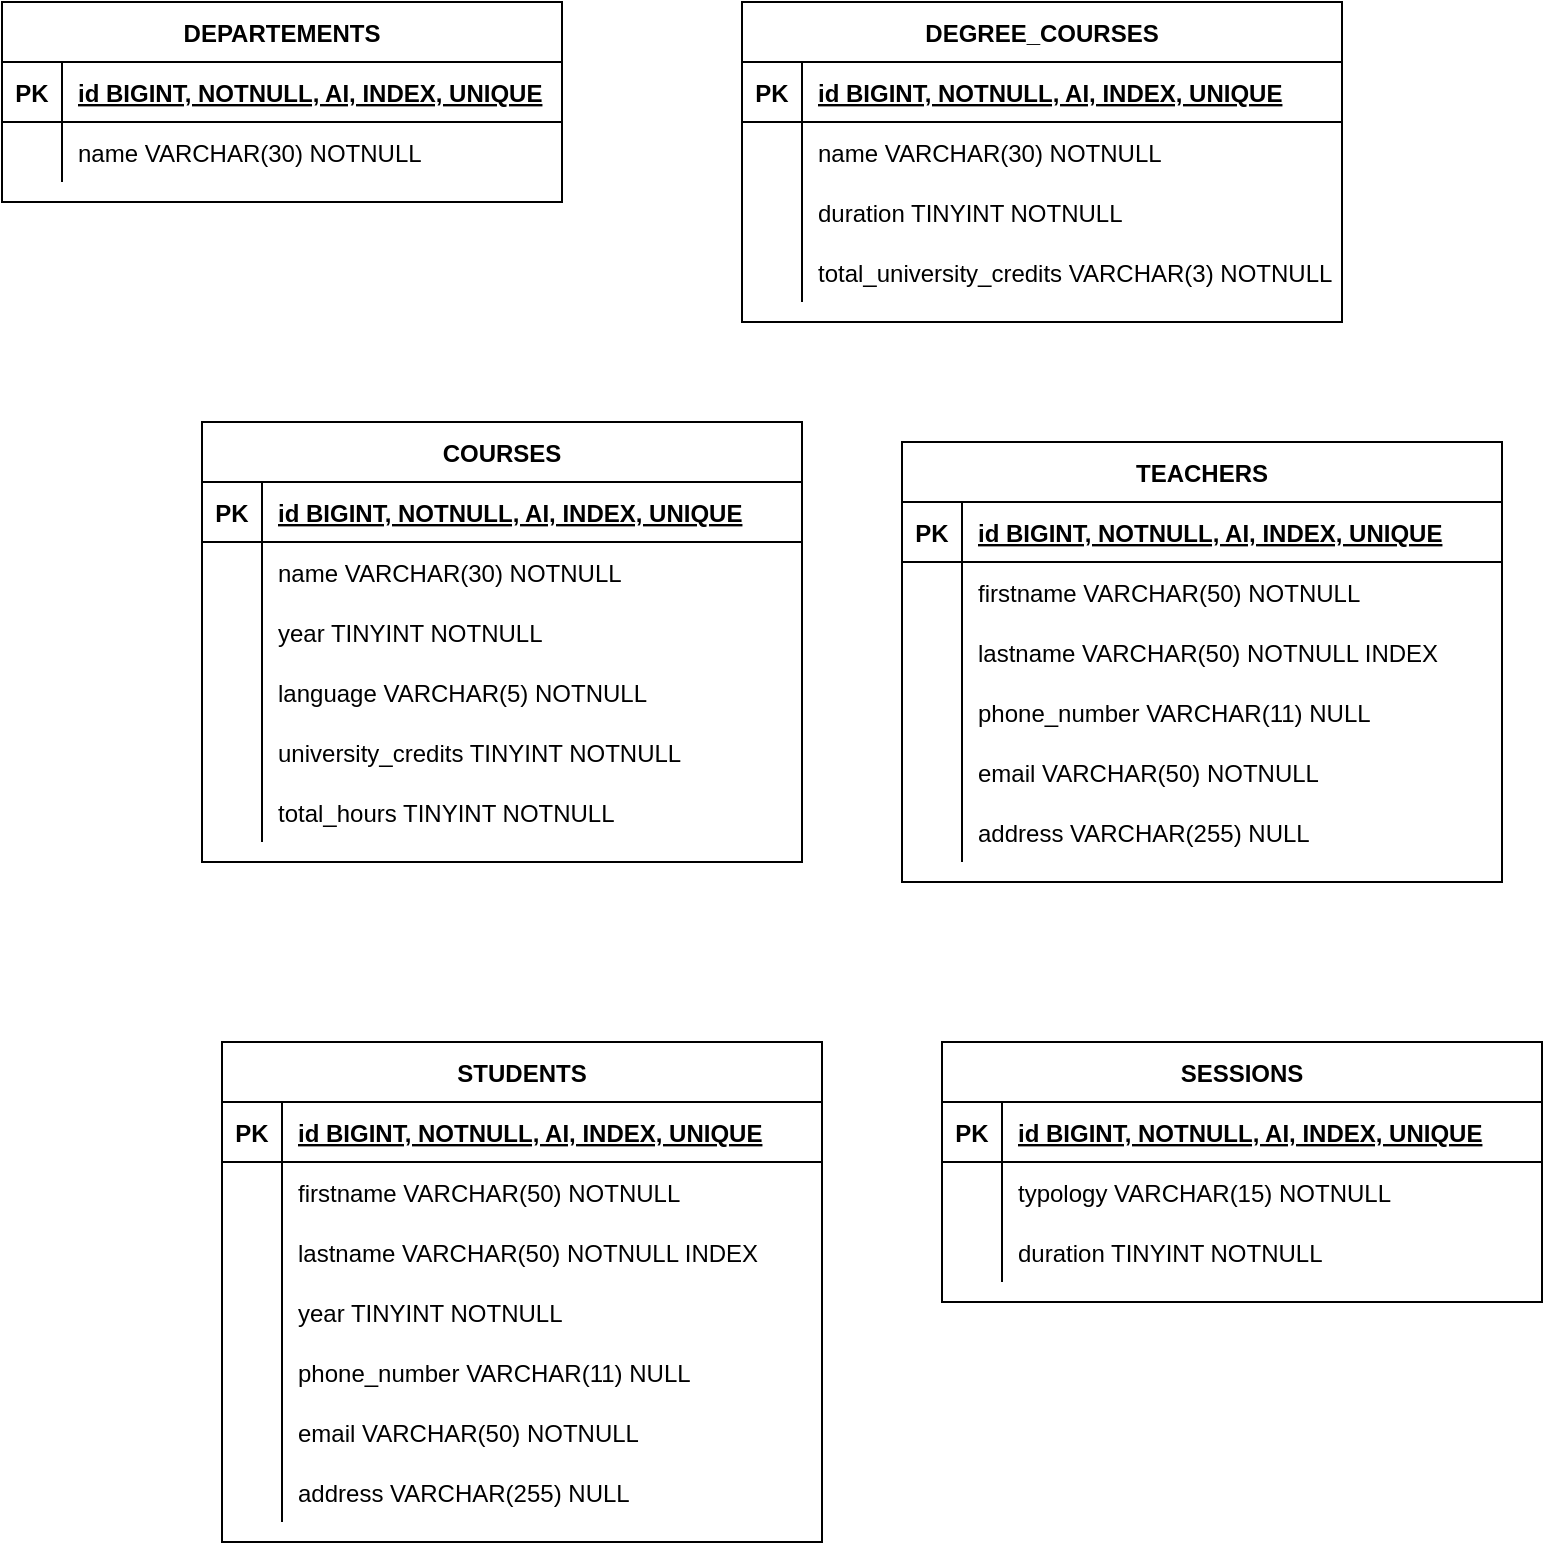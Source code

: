<mxfile version="18.1.3" type="device"><diagram id="R2lEEEUBdFMjLlhIrx00" name="Page-1"><mxGraphModel dx="862" dy="553" grid="1" gridSize="10" guides="1" tooltips="1" connect="1" arrows="1" fold="1" page="1" pageScale="1" pageWidth="850" pageHeight="1100" math="0" shadow="0" extFonts="Permanent Marker^https://fonts.googleapis.com/css?family=Permanent+Marker"><root><mxCell id="0"/><mxCell id="1" parent="0"/><mxCell id="C-vyLk0tnHw3VtMMgP7b-2" value="DEPARTEMENTS" style="shape=table;startSize=30;container=1;collapsible=1;childLayout=tableLayout;fixedRows=1;rowLines=0;fontStyle=1;align=center;resizeLast=1;" parent="1" vertex="1"><mxGeometry x="50" y="70" width="280" height="100" as="geometry"/></mxCell><mxCell id="C-vyLk0tnHw3VtMMgP7b-3" value="" style="shape=partialRectangle;collapsible=0;dropTarget=0;pointerEvents=0;fillColor=none;points=[[0,0.5],[1,0.5]];portConstraint=eastwest;top=0;left=0;right=0;bottom=1;" parent="C-vyLk0tnHw3VtMMgP7b-2" vertex="1"><mxGeometry y="30" width="280" height="30" as="geometry"/></mxCell><mxCell id="C-vyLk0tnHw3VtMMgP7b-4" value="PK" style="shape=partialRectangle;overflow=hidden;connectable=0;fillColor=none;top=0;left=0;bottom=0;right=0;fontStyle=1;" parent="C-vyLk0tnHw3VtMMgP7b-3" vertex="1"><mxGeometry width="30" height="30" as="geometry"><mxRectangle width="30" height="30" as="alternateBounds"/></mxGeometry></mxCell><mxCell id="C-vyLk0tnHw3VtMMgP7b-5" value="id BIGINT, NOTNULL, AI, INDEX, UNIQUE" style="shape=partialRectangle;overflow=hidden;connectable=0;fillColor=none;top=0;left=0;bottom=0;right=0;align=left;spacingLeft=6;fontStyle=5;" parent="C-vyLk0tnHw3VtMMgP7b-3" vertex="1"><mxGeometry x="30" width="250" height="30" as="geometry"><mxRectangle width="250" height="30" as="alternateBounds"/></mxGeometry></mxCell><mxCell id="C-vyLk0tnHw3VtMMgP7b-6" value="" style="shape=partialRectangle;collapsible=0;dropTarget=0;pointerEvents=0;fillColor=none;points=[[0,0.5],[1,0.5]];portConstraint=eastwest;top=0;left=0;right=0;bottom=0;" parent="C-vyLk0tnHw3VtMMgP7b-2" vertex="1"><mxGeometry y="60" width="280" height="30" as="geometry"/></mxCell><mxCell id="C-vyLk0tnHw3VtMMgP7b-7" value="" style="shape=partialRectangle;overflow=hidden;connectable=0;fillColor=none;top=0;left=0;bottom=0;right=0;" parent="C-vyLk0tnHw3VtMMgP7b-6" vertex="1"><mxGeometry width="30" height="30" as="geometry"><mxRectangle width="30" height="30" as="alternateBounds"/></mxGeometry></mxCell><mxCell id="C-vyLk0tnHw3VtMMgP7b-8" value="name VARCHAR(30) NOTNULL" style="shape=partialRectangle;overflow=hidden;connectable=0;fillColor=none;top=0;left=0;bottom=0;right=0;align=left;spacingLeft=6;" parent="C-vyLk0tnHw3VtMMgP7b-6" vertex="1"><mxGeometry x="30" width="250" height="30" as="geometry"><mxRectangle width="250" height="30" as="alternateBounds"/></mxGeometry></mxCell><mxCell id="Ft1WFnxyvvb9Kvrl6ZHT-8" value="DEGREE_COURSES" style="shape=table;startSize=30;container=1;collapsible=1;childLayout=tableLayout;fixedRows=1;rowLines=0;fontStyle=1;align=center;resizeLast=1;" vertex="1" parent="1"><mxGeometry x="420" y="70" width="300" height="160" as="geometry"/></mxCell><mxCell id="Ft1WFnxyvvb9Kvrl6ZHT-9" value="" style="shape=partialRectangle;collapsible=0;dropTarget=0;pointerEvents=0;fillColor=none;points=[[0,0.5],[1,0.5]];portConstraint=eastwest;top=0;left=0;right=0;bottom=1;" vertex="1" parent="Ft1WFnxyvvb9Kvrl6ZHT-8"><mxGeometry y="30" width="300" height="30" as="geometry"/></mxCell><mxCell id="Ft1WFnxyvvb9Kvrl6ZHT-10" value="PK" style="shape=partialRectangle;overflow=hidden;connectable=0;fillColor=none;top=0;left=0;bottom=0;right=0;fontStyle=1;" vertex="1" parent="Ft1WFnxyvvb9Kvrl6ZHT-9"><mxGeometry width="30" height="30" as="geometry"><mxRectangle width="30" height="30" as="alternateBounds"/></mxGeometry></mxCell><mxCell id="Ft1WFnxyvvb9Kvrl6ZHT-11" value="id BIGINT, NOTNULL, AI, INDEX, UNIQUE" style="shape=partialRectangle;overflow=hidden;connectable=0;fillColor=none;top=0;left=0;bottom=0;right=0;align=left;spacingLeft=6;fontStyle=5;" vertex="1" parent="Ft1WFnxyvvb9Kvrl6ZHT-9"><mxGeometry x="30" width="270" height="30" as="geometry"><mxRectangle width="270" height="30" as="alternateBounds"/></mxGeometry></mxCell><mxCell id="Ft1WFnxyvvb9Kvrl6ZHT-12" value="" style="shape=partialRectangle;collapsible=0;dropTarget=0;pointerEvents=0;fillColor=none;points=[[0,0.5],[1,0.5]];portConstraint=eastwest;top=0;left=0;right=0;bottom=0;" vertex="1" parent="Ft1WFnxyvvb9Kvrl6ZHT-8"><mxGeometry y="60" width="300" height="30" as="geometry"/></mxCell><mxCell id="Ft1WFnxyvvb9Kvrl6ZHT-13" value="" style="shape=partialRectangle;overflow=hidden;connectable=0;fillColor=none;top=0;left=0;bottom=0;right=0;" vertex="1" parent="Ft1WFnxyvvb9Kvrl6ZHT-12"><mxGeometry width="30" height="30" as="geometry"><mxRectangle width="30" height="30" as="alternateBounds"/></mxGeometry></mxCell><mxCell id="Ft1WFnxyvvb9Kvrl6ZHT-14" value="name VARCHAR(30) NOTNULL" style="shape=partialRectangle;overflow=hidden;connectable=0;fillColor=none;top=0;left=0;bottom=0;right=0;align=left;spacingLeft=6;" vertex="1" parent="Ft1WFnxyvvb9Kvrl6ZHT-12"><mxGeometry x="30" width="270" height="30" as="geometry"><mxRectangle width="270" height="30" as="alternateBounds"/></mxGeometry></mxCell><mxCell id="Ft1WFnxyvvb9Kvrl6ZHT-15" value="" style="shape=partialRectangle;collapsible=0;dropTarget=0;pointerEvents=0;fillColor=none;points=[[0,0.5],[1,0.5]];portConstraint=eastwest;top=0;left=0;right=0;bottom=0;" vertex="1" parent="Ft1WFnxyvvb9Kvrl6ZHT-8"><mxGeometry y="90" width="300" height="30" as="geometry"/></mxCell><mxCell id="Ft1WFnxyvvb9Kvrl6ZHT-16" value="" style="shape=partialRectangle;overflow=hidden;connectable=0;fillColor=none;top=0;left=0;bottom=0;right=0;" vertex="1" parent="Ft1WFnxyvvb9Kvrl6ZHT-15"><mxGeometry width="30" height="30" as="geometry"><mxRectangle width="30" height="30" as="alternateBounds"/></mxGeometry></mxCell><mxCell id="Ft1WFnxyvvb9Kvrl6ZHT-17" value="duration TINYINT NOTNULL" style="shape=partialRectangle;overflow=hidden;connectable=0;fillColor=none;top=0;left=0;bottom=0;right=0;align=left;spacingLeft=6;" vertex="1" parent="Ft1WFnxyvvb9Kvrl6ZHT-15"><mxGeometry x="30" width="270" height="30" as="geometry"><mxRectangle width="270" height="30" as="alternateBounds"/></mxGeometry></mxCell><mxCell id="Ft1WFnxyvvb9Kvrl6ZHT-18" value="" style="shape=partialRectangle;collapsible=0;dropTarget=0;pointerEvents=0;fillColor=none;points=[[0,0.5],[1,0.5]];portConstraint=eastwest;top=0;left=0;right=0;bottom=0;" vertex="1" parent="Ft1WFnxyvvb9Kvrl6ZHT-8"><mxGeometry y="120" width="300" height="30" as="geometry"/></mxCell><mxCell id="Ft1WFnxyvvb9Kvrl6ZHT-19" value="" style="shape=partialRectangle;overflow=hidden;connectable=0;fillColor=none;top=0;left=0;bottom=0;right=0;" vertex="1" parent="Ft1WFnxyvvb9Kvrl6ZHT-18"><mxGeometry width="30" height="30" as="geometry"><mxRectangle width="30" height="30" as="alternateBounds"/></mxGeometry></mxCell><mxCell id="Ft1WFnxyvvb9Kvrl6ZHT-20" value="total_university_credits VARCHAR(3) NOTNULL" style="shape=partialRectangle;overflow=hidden;connectable=0;fillColor=none;top=0;left=0;bottom=0;right=0;align=left;spacingLeft=6;" vertex="1" parent="Ft1WFnxyvvb9Kvrl6ZHT-18"><mxGeometry x="30" width="270" height="30" as="geometry"><mxRectangle width="270" height="30" as="alternateBounds"/></mxGeometry></mxCell><mxCell id="Ft1WFnxyvvb9Kvrl6ZHT-21" value="COURSES" style="shape=table;startSize=30;container=1;collapsible=1;childLayout=tableLayout;fixedRows=1;rowLines=0;fontStyle=1;align=center;resizeLast=1;" vertex="1" parent="1"><mxGeometry x="150" y="280" width="300" height="220" as="geometry"/></mxCell><mxCell id="Ft1WFnxyvvb9Kvrl6ZHT-22" value="" style="shape=partialRectangle;collapsible=0;dropTarget=0;pointerEvents=0;fillColor=none;points=[[0,0.5],[1,0.5]];portConstraint=eastwest;top=0;left=0;right=0;bottom=1;" vertex="1" parent="Ft1WFnxyvvb9Kvrl6ZHT-21"><mxGeometry y="30" width="300" height="30" as="geometry"/></mxCell><mxCell id="Ft1WFnxyvvb9Kvrl6ZHT-23" value="PK" style="shape=partialRectangle;overflow=hidden;connectable=0;fillColor=none;top=0;left=0;bottom=0;right=0;fontStyle=1;" vertex="1" parent="Ft1WFnxyvvb9Kvrl6ZHT-22"><mxGeometry width="30" height="30" as="geometry"><mxRectangle width="30" height="30" as="alternateBounds"/></mxGeometry></mxCell><mxCell id="Ft1WFnxyvvb9Kvrl6ZHT-24" value="id BIGINT, NOTNULL, AI, INDEX, UNIQUE" style="shape=partialRectangle;overflow=hidden;connectable=0;fillColor=none;top=0;left=0;bottom=0;right=0;align=left;spacingLeft=6;fontStyle=5;" vertex="1" parent="Ft1WFnxyvvb9Kvrl6ZHT-22"><mxGeometry x="30" width="270" height="30" as="geometry"><mxRectangle width="270" height="30" as="alternateBounds"/></mxGeometry></mxCell><mxCell id="Ft1WFnxyvvb9Kvrl6ZHT-25" value="" style="shape=partialRectangle;collapsible=0;dropTarget=0;pointerEvents=0;fillColor=none;points=[[0,0.5],[1,0.5]];portConstraint=eastwest;top=0;left=0;right=0;bottom=0;" vertex="1" parent="Ft1WFnxyvvb9Kvrl6ZHT-21"><mxGeometry y="60" width="300" height="30" as="geometry"/></mxCell><mxCell id="Ft1WFnxyvvb9Kvrl6ZHT-26" value="" style="shape=partialRectangle;overflow=hidden;connectable=0;fillColor=none;top=0;left=0;bottom=0;right=0;" vertex="1" parent="Ft1WFnxyvvb9Kvrl6ZHT-25"><mxGeometry width="30" height="30" as="geometry"><mxRectangle width="30" height="30" as="alternateBounds"/></mxGeometry></mxCell><mxCell id="Ft1WFnxyvvb9Kvrl6ZHT-27" value="name VARCHAR(30) NOTNULL" style="shape=partialRectangle;overflow=hidden;connectable=0;fillColor=none;top=0;left=0;bottom=0;right=0;align=left;spacingLeft=6;" vertex="1" parent="Ft1WFnxyvvb9Kvrl6ZHT-25"><mxGeometry x="30" width="270" height="30" as="geometry"><mxRectangle width="270" height="30" as="alternateBounds"/></mxGeometry></mxCell><mxCell id="Ft1WFnxyvvb9Kvrl6ZHT-28" value="" style="shape=partialRectangle;collapsible=0;dropTarget=0;pointerEvents=0;fillColor=none;points=[[0,0.5],[1,0.5]];portConstraint=eastwest;top=0;left=0;right=0;bottom=0;" vertex="1" parent="Ft1WFnxyvvb9Kvrl6ZHT-21"><mxGeometry y="90" width="300" height="30" as="geometry"/></mxCell><mxCell id="Ft1WFnxyvvb9Kvrl6ZHT-29" value="" style="shape=partialRectangle;overflow=hidden;connectable=0;fillColor=none;top=0;left=0;bottom=0;right=0;" vertex="1" parent="Ft1WFnxyvvb9Kvrl6ZHT-28"><mxGeometry width="30" height="30" as="geometry"><mxRectangle width="30" height="30" as="alternateBounds"/></mxGeometry></mxCell><mxCell id="Ft1WFnxyvvb9Kvrl6ZHT-30" value="year TINYINT NOTNULL" style="shape=partialRectangle;overflow=hidden;connectable=0;fillColor=none;top=0;left=0;bottom=0;right=0;align=left;spacingLeft=6;" vertex="1" parent="Ft1WFnxyvvb9Kvrl6ZHT-28"><mxGeometry x="30" width="270" height="30" as="geometry"><mxRectangle width="270" height="30" as="alternateBounds"/></mxGeometry></mxCell><mxCell id="Ft1WFnxyvvb9Kvrl6ZHT-31" value="" style="shape=partialRectangle;collapsible=0;dropTarget=0;pointerEvents=0;fillColor=none;points=[[0,0.5],[1,0.5]];portConstraint=eastwest;top=0;left=0;right=0;bottom=0;" vertex="1" parent="Ft1WFnxyvvb9Kvrl6ZHT-21"><mxGeometry y="120" width="300" height="30" as="geometry"/></mxCell><mxCell id="Ft1WFnxyvvb9Kvrl6ZHT-32" value="" style="shape=partialRectangle;overflow=hidden;connectable=0;fillColor=none;top=0;left=0;bottom=0;right=0;" vertex="1" parent="Ft1WFnxyvvb9Kvrl6ZHT-31"><mxGeometry width="30" height="30" as="geometry"><mxRectangle width="30" height="30" as="alternateBounds"/></mxGeometry></mxCell><mxCell id="Ft1WFnxyvvb9Kvrl6ZHT-33" value="language VARCHAR(5) NOTNULL" style="shape=partialRectangle;overflow=hidden;connectable=0;fillColor=none;top=0;left=0;bottom=0;right=0;align=left;spacingLeft=6;" vertex="1" parent="Ft1WFnxyvvb9Kvrl6ZHT-31"><mxGeometry x="30" width="270" height="30" as="geometry"><mxRectangle width="270" height="30" as="alternateBounds"/></mxGeometry></mxCell><mxCell id="Ft1WFnxyvvb9Kvrl6ZHT-34" value="" style="shape=partialRectangle;collapsible=0;dropTarget=0;pointerEvents=0;fillColor=none;points=[[0,0.5],[1,0.5]];portConstraint=eastwest;top=0;left=0;right=0;bottom=0;" vertex="1" parent="Ft1WFnxyvvb9Kvrl6ZHT-21"><mxGeometry y="150" width="300" height="30" as="geometry"/></mxCell><mxCell id="Ft1WFnxyvvb9Kvrl6ZHT-35" value="" style="shape=partialRectangle;overflow=hidden;connectable=0;fillColor=none;top=0;left=0;bottom=0;right=0;" vertex="1" parent="Ft1WFnxyvvb9Kvrl6ZHT-34"><mxGeometry width="30" height="30" as="geometry"><mxRectangle width="30" height="30" as="alternateBounds"/></mxGeometry></mxCell><mxCell id="Ft1WFnxyvvb9Kvrl6ZHT-36" value="university_credits TINYINT NOTNULL" style="shape=partialRectangle;overflow=hidden;connectable=0;fillColor=none;top=0;left=0;bottom=0;right=0;align=left;spacingLeft=6;" vertex="1" parent="Ft1WFnxyvvb9Kvrl6ZHT-34"><mxGeometry x="30" width="270" height="30" as="geometry"><mxRectangle width="270" height="30" as="alternateBounds"/></mxGeometry></mxCell><mxCell id="Ft1WFnxyvvb9Kvrl6ZHT-37" value="" style="shape=partialRectangle;collapsible=0;dropTarget=0;pointerEvents=0;fillColor=none;points=[[0,0.5],[1,0.5]];portConstraint=eastwest;top=0;left=0;right=0;bottom=0;" vertex="1" parent="Ft1WFnxyvvb9Kvrl6ZHT-21"><mxGeometry y="180" width="300" height="30" as="geometry"/></mxCell><mxCell id="Ft1WFnxyvvb9Kvrl6ZHT-38" value="" style="shape=partialRectangle;overflow=hidden;connectable=0;fillColor=none;top=0;left=0;bottom=0;right=0;" vertex="1" parent="Ft1WFnxyvvb9Kvrl6ZHT-37"><mxGeometry width="30" height="30" as="geometry"><mxRectangle width="30" height="30" as="alternateBounds"/></mxGeometry></mxCell><mxCell id="Ft1WFnxyvvb9Kvrl6ZHT-39" value="total_hours TINYINT NOTNULL" style="shape=partialRectangle;overflow=hidden;connectable=0;fillColor=none;top=0;left=0;bottom=0;right=0;align=left;spacingLeft=6;" vertex="1" parent="Ft1WFnxyvvb9Kvrl6ZHT-37"><mxGeometry x="30" width="270" height="30" as="geometry"><mxRectangle width="270" height="30" as="alternateBounds"/></mxGeometry></mxCell><mxCell id="Ft1WFnxyvvb9Kvrl6ZHT-40" value="TEACHERS" style="shape=table;startSize=30;container=1;collapsible=1;childLayout=tableLayout;fixedRows=1;rowLines=0;fontStyle=1;align=center;resizeLast=1;" vertex="1" parent="1"><mxGeometry x="500" y="290" width="300" height="220" as="geometry"/></mxCell><mxCell id="Ft1WFnxyvvb9Kvrl6ZHT-41" value="" style="shape=partialRectangle;collapsible=0;dropTarget=0;pointerEvents=0;fillColor=none;points=[[0,0.5],[1,0.5]];portConstraint=eastwest;top=0;left=0;right=0;bottom=1;" vertex="1" parent="Ft1WFnxyvvb9Kvrl6ZHT-40"><mxGeometry y="30" width="300" height="30" as="geometry"/></mxCell><mxCell id="Ft1WFnxyvvb9Kvrl6ZHT-42" value="PK" style="shape=partialRectangle;overflow=hidden;connectable=0;fillColor=none;top=0;left=0;bottom=0;right=0;fontStyle=1;" vertex="1" parent="Ft1WFnxyvvb9Kvrl6ZHT-41"><mxGeometry width="30" height="30" as="geometry"><mxRectangle width="30" height="30" as="alternateBounds"/></mxGeometry></mxCell><mxCell id="Ft1WFnxyvvb9Kvrl6ZHT-43" value="id BIGINT, NOTNULL, AI, INDEX, UNIQUE" style="shape=partialRectangle;overflow=hidden;connectable=0;fillColor=none;top=0;left=0;bottom=0;right=0;align=left;spacingLeft=6;fontStyle=5;" vertex="1" parent="Ft1WFnxyvvb9Kvrl6ZHT-41"><mxGeometry x="30" width="270" height="30" as="geometry"><mxRectangle width="270" height="30" as="alternateBounds"/></mxGeometry></mxCell><mxCell id="Ft1WFnxyvvb9Kvrl6ZHT-44" value="" style="shape=partialRectangle;collapsible=0;dropTarget=0;pointerEvents=0;fillColor=none;points=[[0,0.5],[1,0.5]];portConstraint=eastwest;top=0;left=0;right=0;bottom=0;" vertex="1" parent="Ft1WFnxyvvb9Kvrl6ZHT-40"><mxGeometry y="60" width="300" height="30" as="geometry"/></mxCell><mxCell id="Ft1WFnxyvvb9Kvrl6ZHT-45" value="" style="shape=partialRectangle;overflow=hidden;connectable=0;fillColor=none;top=0;left=0;bottom=0;right=0;" vertex="1" parent="Ft1WFnxyvvb9Kvrl6ZHT-44"><mxGeometry width="30" height="30" as="geometry"><mxRectangle width="30" height="30" as="alternateBounds"/></mxGeometry></mxCell><mxCell id="Ft1WFnxyvvb9Kvrl6ZHT-46" value="firstname VARCHAR(50) NOTNULL" style="shape=partialRectangle;overflow=hidden;connectable=0;fillColor=none;top=0;left=0;bottom=0;right=0;align=left;spacingLeft=6;" vertex="1" parent="Ft1WFnxyvvb9Kvrl6ZHT-44"><mxGeometry x="30" width="270" height="30" as="geometry"><mxRectangle width="270" height="30" as="alternateBounds"/></mxGeometry></mxCell><mxCell id="Ft1WFnxyvvb9Kvrl6ZHT-59" value="" style="shape=partialRectangle;collapsible=0;dropTarget=0;pointerEvents=0;fillColor=none;points=[[0,0.5],[1,0.5]];portConstraint=eastwest;top=0;left=0;right=0;bottom=0;" vertex="1" parent="Ft1WFnxyvvb9Kvrl6ZHT-40"><mxGeometry y="90" width="300" height="30" as="geometry"/></mxCell><mxCell id="Ft1WFnxyvvb9Kvrl6ZHT-60" value="" style="shape=partialRectangle;overflow=hidden;connectable=0;fillColor=none;top=0;left=0;bottom=0;right=0;" vertex="1" parent="Ft1WFnxyvvb9Kvrl6ZHT-59"><mxGeometry width="30" height="30" as="geometry"><mxRectangle width="30" height="30" as="alternateBounds"/></mxGeometry></mxCell><mxCell id="Ft1WFnxyvvb9Kvrl6ZHT-61" value="lastname VARCHAR(50) NOTNULL INDEX" style="shape=partialRectangle;overflow=hidden;connectable=0;fillColor=none;top=0;left=0;bottom=0;right=0;align=left;spacingLeft=6;" vertex="1" parent="Ft1WFnxyvvb9Kvrl6ZHT-59"><mxGeometry x="30" width="270" height="30" as="geometry"><mxRectangle width="270" height="30" as="alternateBounds"/></mxGeometry></mxCell><mxCell id="Ft1WFnxyvvb9Kvrl6ZHT-47" value="" style="shape=partialRectangle;collapsible=0;dropTarget=0;pointerEvents=0;fillColor=none;points=[[0,0.5],[1,0.5]];portConstraint=eastwest;top=0;left=0;right=0;bottom=0;" vertex="1" parent="Ft1WFnxyvvb9Kvrl6ZHT-40"><mxGeometry y="120" width="300" height="30" as="geometry"/></mxCell><mxCell id="Ft1WFnxyvvb9Kvrl6ZHT-48" value="" style="shape=partialRectangle;overflow=hidden;connectable=0;fillColor=none;top=0;left=0;bottom=0;right=0;" vertex="1" parent="Ft1WFnxyvvb9Kvrl6ZHT-47"><mxGeometry width="30" height="30" as="geometry"><mxRectangle width="30" height="30" as="alternateBounds"/></mxGeometry></mxCell><mxCell id="Ft1WFnxyvvb9Kvrl6ZHT-49" value="phone_number VARCHAR(11) NULL" style="shape=partialRectangle;overflow=hidden;connectable=0;fillColor=none;top=0;left=0;bottom=0;right=0;align=left;spacingLeft=6;" vertex="1" parent="Ft1WFnxyvvb9Kvrl6ZHT-47"><mxGeometry x="30" width="270" height="30" as="geometry"><mxRectangle width="270" height="30" as="alternateBounds"/></mxGeometry></mxCell><mxCell id="Ft1WFnxyvvb9Kvrl6ZHT-50" value="" style="shape=partialRectangle;collapsible=0;dropTarget=0;pointerEvents=0;fillColor=none;points=[[0,0.5],[1,0.5]];portConstraint=eastwest;top=0;left=0;right=0;bottom=0;" vertex="1" parent="Ft1WFnxyvvb9Kvrl6ZHT-40"><mxGeometry y="150" width="300" height="30" as="geometry"/></mxCell><mxCell id="Ft1WFnxyvvb9Kvrl6ZHT-51" value="" style="shape=partialRectangle;overflow=hidden;connectable=0;fillColor=none;top=0;left=0;bottom=0;right=0;" vertex="1" parent="Ft1WFnxyvvb9Kvrl6ZHT-50"><mxGeometry width="30" height="30" as="geometry"><mxRectangle width="30" height="30" as="alternateBounds"/></mxGeometry></mxCell><mxCell id="Ft1WFnxyvvb9Kvrl6ZHT-52" value="email VARCHAR(50) NOTNULL" style="shape=partialRectangle;overflow=hidden;connectable=0;fillColor=none;top=0;left=0;bottom=0;right=0;align=left;spacingLeft=6;" vertex="1" parent="Ft1WFnxyvvb9Kvrl6ZHT-50"><mxGeometry x="30" width="270" height="30" as="geometry"><mxRectangle width="270" height="30" as="alternateBounds"/></mxGeometry></mxCell><mxCell id="Ft1WFnxyvvb9Kvrl6ZHT-53" value="" style="shape=partialRectangle;collapsible=0;dropTarget=0;pointerEvents=0;fillColor=none;points=[[0,0.5],[1,0.5]];portConstraint=eastwest;top=0;left=0;right=0;bottom=0;" vertex="1" parent="Ft1WFnxyvvb9Kvrl6ZHT-40"><mxGeometry y="180" width="300" height="30" as="geometry"/></mxCell><mxCell id="Ft1WFnxyvvb9Kvrl6ZHT-54" value="" style="shape=partialRectangle;overflow=hidden;connectable=0;fillColor=none;top=0;left=0;bottom=0;right=0;" vertex="1" parent="Ft1WFnxyvvb9Kvrl6ZHT-53"><mxGeometry width="30" height="30" as="geometry"><mxRectangle width="30" height="30" as="alternateBounds"/></mxGeometry></mxCell><mxCell id="Ft1WFnxyvvb9Kvrl6ZHT-55" value="address VARCHAR(255) NULL" style="shape=partialRectangle;overflow=hidden;connectable=0;fillColor=none;top=0;left=0;bottom=0;right=0;align=left;spacingLeft=6;" vertex="1" parent="Ft1WFnxyvvb9Kvrl6ZHT-53"><mxGeometry x="30" width="270" height="30" as="geometry"><mxRectangle width="270" height="30" as="alternateBounds"/></mxGeometry></mxCell><mxCell id="Ft1WFnxyvvb9Kvrl6ZHT-62" value="STUDENTS" style="shape=table;startSize=30;container=1;collapsible=1;childLayout=tableLayout;fixedRows=1;rowLines=0;fontStyle=1;align=center;resizeLast=1;" vertex="1" parent="1"><mxGeometry x="160" y="590" width="300" height="250" as="geometry"/></mxCell><mxCell id="Ft1WFnxyvvb9Kvrl6ZHT-63" value="" style="shape=partialRectangle;collapsible=0;dropTarget=0;pointerEvents=0;fillColor=none;points=[[0,0.5],[1,0.5]];portConstraint=eastwest;top=0;left=0;right=0;bottom=1;" vertex="1" parent="Ft1WFnxyvvb9Kvrl6ZHT-62"><mxGeometry y="30" width="300" height="30" as="geometry"/></mxCell><mxCell id="Ft1WFnxyvvb9Kvrl6ZHT-64" value="PK" style="shape=partialRectangle;overflow=hidden;connectable=0;fillColor=none;top=0;left=0;bottom=0;right=0;fontStyle=1;" vertex="1" parent="Ft1WFnxyvvb9Kvrl6ZHT-63"><mxGeometry width="30" height="30" as="geometry"><mxRectangle width="30" height="30" as="alternateBounds"/></mxGeometry></mxCell><mxCell id="Ft1WFnxyvvb9Kvrl6ZHT-65" value="id BIGINT, NOTNULL, AI, INDEX, UNIQUE" style="shape=partialRectangle;overflow=hidden;connectable=0;fillColor=none;top=0;left=0;bottom=0;right=0;align=left;spacingLeft=6;fontStyle=5;" vertex="1" parent="Ft1WFnxyvvb9Kvrl6ZHT-63"><mxGeometry x="30" width="270" height="30" as="geometry"><mxRectangle width="270" height="30" as="alternateBounds"/></mxGeometry></mxCell><mxCell id="Ft1WFnxyvvb9Kvrl6ZHT-66" value="" style="shape=partialRectangle;collapsible=0;dropTarget=0;pointerEvents=0;fillColor=none;points=[[0,0.5],[1,0.5]];portConstraint=eastwest;top=0;left=0;right=0;bottom=0;" vertex="1" parent="Ft1WFnxyvvb9Kvrl6ZHT-62"><mxGeometry y="60" width="300" height="30" as="geometry"/></mxCell><mxCell id="Ft1WFnxyvvb9Kvrl6ZHT-67" value="" style="shape=partialRectangle;overflow=hidden;connectable=0;fillColor=none;top=0;left=0;bottom=0;right=0;" vertex="1" parent="Ft1WFnxyvvb9Kvrl6ZHT-66"><mxGeometry width="30" height="30" as="geometry"><mxRectangle width="30" height="30" as="alternateBounds"/></mxGeometry></mxCell><mxCell id="Ft1WFnxyvvb9Kvrl6ZHT-68" value="firstname VARCHAR(50) NOTNULL" style="shape=partialRectangle;overflow=hidden;connectable=0;fillColor=none;top=0;left=0;bottom=0;right=0;align=left;spacingLeft=6;" vertex="1" parent="Ft1WFnxyvvb9Kvrl6ZHT-66"><mxGeometry x="30" width="270" height="30" as="geometry"><mxRectangle width="270" height="30" as="alternateBounds"/></mxGeometry></mxCell><mxCell id="Ft1WFnxyvvb9Kvrl6ZHT-69" value="" style="shape=partialRectangle;collapsible=0;dropTarget=0;pointerEvents=0;fillColor=none;points=[[0,0.5],[1,0.5]];portConstraint=eastwest;top=0;left=0;right=0;bottom=0;" vertex="1" parent="Ft1WFnxyvvb9Kvrl6ZHT-62"><mxGeometry y="90" width="300" height="30" as="geometry"/></mxCell><mxCell id="Ft1WFnxyvvb9Kvrl6ZHT-70" value="" style="shape=partialRectangle;overflow=hidden;connectable=0;fillColor=none;top=0;left=0;bottom=0;right=0;" vertex="1" parent="Ft1WFnxyvvb9Kvrl6ZHT-69"><mxGeometry width="30" height="30" as="geometry"><mxRectangle width="30" height="30" as="alternateBounds"/></mxGeometry></mxCell><mxCell id="Ft1WFnxyvvb9Kvrl6ZHT-71" value="lastname VARCHAR(50) NOTNULL INDEX" style="shape=partialRectangle;overflow=hidden;connectable=0;fillColor=none;top=0;left=0;bottom=0;right=0;align=left;spacingLeft=6;" vertex="1" parent="Ft1WFnxyvvb9Kvrl6ZHT-69"><mxGeometry x="30" width="270" height="30" as="geometry"><mxRectangle width="270" height="30" as="alternateBounds"/></mxGeometry></mxCell><mxCell id="Ft1WFnxyvvb9Kvrl6ZHT-81" value="" style="shape=partialRectangle;collapsible=0;dropTarget=0;pointerEvents=0;fillColor=none;points=[[0,0.5],[1,0.5]];portConstraint=eastwest;top=0;left=0;right=0;bottom=0;" vertex="1" parent="Ft1WFnxyvvb9Kvrl6ZHT-62"><mxGeometry y="120" width="300" height="30" as="geometry"/></mxCell><mxCell id="Ft1WFnxyvvb9Kvrl6ZHT-82" value="" style="shape=partialRectangle;overflow=hidden;connectable=0;fillColor=none;top=0;left=0;bottom=0;right=0;" vertex="1" parent="Ft1WFnxyvvb9Kvrl6ZHT-81"><mxGeometry width="30" height="30" as="geometry"><mxRectangle width="30" height="30" as="alternateBounds"/></mxGeometry></mxCell><mxCell id="Ft1WFnxyvvb9Kvrl6ZHT-83" value="year TINYINT NOTNULL" style="shape=partialRectangle;overflow=hidden;connectable=0;fillColor=none;top=0;left=0;bottom=0;right=0;align=left;spacingLeft=6;" vertex="1" parent="Ft1WFnxyvvb9Kvrl6ZHT-81"><mxGeometry x="30" width="270" height="30" as="geometry"><mxRectangle width="270" height="30" as="alternateBounds"/></mxGeometry></mxCell><mxCell id="Ft1WFnxyvvb9Kvrl6ZHT-72" value="" style="shape=partialRectangle;collapsible=0;dropTarget=0;pointerEvents=0;fillColor=none;points=[[0,0.5],[1,0.5]];portConstraint=eastwest;top=0;left=0;right=0;bottom=0;" vertex="1" parent="Ft1WFnxyvvb9Kvrl6ZHT-62"><mxGeometry y="150" width="300" height="30" as="geometry"/></mxCell><mxCell id="Ft1WFnxyvvb9Kvrl6ZHT-73" value="" style="shape=partialRectangle;overflow=hidden;connectable=0;fillColor=none;top=0;left=0;bottom=0;right=0;" vertex="1" parent="Ft1WFnxyvvb9Kvrl6ZHT-72"><mxGeometry width="30" height="30" as="geometry"><mxRectangle width="30" height="30" as="alternateBounds"/></mxGeometry></mxCell><mxCell id="Ft1WFnxyvvb9Kvrl6ZHT-74" value="phone_number VARCHAR(11) NULL" style="shape=partialRectangle;overflow=hidden;connectable=0;fillColor=none;top=0;left=0;bottom=0;right=0;align=left;spacingLeft=6;" vertex="1" parent="Ft1WFnxyvvb9Kvrl6ZHT-72"><mxGeometry x="30" width="270" height="30" as="geometry"><mxRectangle width="270" height="30" as="alternateBounds"/></mxGeometry></mxCell><mxCell id="Ft1WFnxyvvb9Kvrl6ZHT-75" value="" style="shape=partialRectangle;collapsible=0;dropTarget=0;pointerEvents=0;fillColor=none;points=[[0,0.5],[1,0.5]];portConstraint=eastwest;top=0;left=0;right=0;bottom=0;" vertex="1" parent="Ft1WFnxyvvb9Kvrl6ZHT-62"><mxGeometry y="180" width="300" height="30" as="geometry"/></mxCell><mxCell id="Ft1WFnxyvvb9Kvrl6ZHT-76" value="" style="shape=partialRectangle;overflow=hidden;connectable=0;fillColor=none;top=0;left=0;bottom=0;right=0;" vertex="1" parent="Ft1WFnxyvvb9Kvrl6ZHT-75"><mxGeometry width="30" height="30" as="geometry"><mxRectangle width="30" height="30" as="alternateBounds"/></mxGeometry></mxCell><mxCell id="Ft1WFnxyvvb9Kvrl6ZHT-77" value="email VARCHAR(50) NOTNULL" style="shape=partialRectangle;overflow=hidden;connectable=0;fillColor=none;top=0;left=0;bottom=0;right=0;align=left;spacingLeft=6;" vertex="1" parent="Ft1WFnxyvvb9Kvrl6ZHT-75"><mxGeometry x="30" width="270" height="30" as="geometry"><mxRectangle width="270" height="30" as="alternateBounds"/></mxGeometry></mxCell><mxCell id="Ft1WFnxyvvb9Kvrl6ZHT-78" value="" style="shape=partialRectangle;collapsible=0;dropTarget=0;pointerEvents=0;fillColor=none;points=[[0,0.5],[1,0.5]];portConstraint=eastwest;top=0;left=0;right=0;bottom=0;" vertex="1" parent="Ft1WFnxyvvb9Kvrl6ZHT-62"><mxGeometry y="210" width="300" height="30" as="geometry"/></mxCell><mxCell id="Ft1WFnxyvvb9Kvrl6ZHT-79" value="" style="shape=partialRectangle;overflow=hidden;connectable=0;fillColor=none;top=0;left=0;bottom=0;right=0;" vertex="1" parent="Ft1WFnxyvvb9Kvrl6ZHT-78"><mxGeometry width="30" height="30" as="geometry"><mxRectangle width="30" height="30" as="alternateBounds"/></mxGeometry></mxCell><mxCell id="Ft1WFnxyvvb9Kvrl6ZHT-80" value="address VARCHAR(255) NULL" style="shape=partialRectangle;overflow=hidden;connectable=0;fillColor=none;top=0;left=0;bottom=0;right=0;align=left;spacingLeft=6;" vertex="1" parent="Ft1WFnxyvvb9Kvrl6ZHT-78"><mxGeometry x="30" width="270" height="30" as="geometry"><mxRectangle width="270" height="30" as="alternateBounds"/></mxGeometry></mxCell><mxCell id="Ft1WFnxyvvb9Kvrl6ZHT-84" value="SESSIONS" style="shape=table;startSize=30;container=1;collapsible=1;childLayout=tableLayout;fixedRows=1;rowLines=0;fontStyle=1;align=center;resizeLast=1;" vertex="1" parent="1"><mxGeometry x="520" y="590" width="300" height="130" as="geometry"/></mxCell><mxCell id="Ft1WFnxyvvb9Kvrl6ZHT-85" value="" style="shape=partialRectangle;collapsible=0;dropTarget=0;pointerEvents=0;fillColor=none;points=[[0,0.5],[1,0.5]];portConstraint=eastwest;top=0;left=0;right=0;bottom=1;" vertex="1" parent="Ft1WFnxyvvb9Kvrl6ZHT-84"><mxGeometry y="30" width="300" height="30" as="geometry"/></mxCell><mxCell id="Ft1WFnxyvvb9Kvrl6ZHT-86" value="PK" style="shape=partialRectangle;overflow=hidden;connectable=0;fillColor=none;top=0;left=0;bottom=0;right=0;fontStyle=1;" vertex="1" parent="Ft1WFnxyvvb9Kvrl6ZHT-85"><mxGeometry width="30" height="30" as="geometry"><mxRectangle width="30" height="30" as="alternateBounds"/></mxGeometry></mxCell><mxCell id="Ft1WFnxyvvb9Kvrl6ZHT-87" value="id BIGINT, NOTNULL, AI, INDEX, UNIQUE" style="shape=partialRectangle;overflow=hidden;connectable=0;fillColor=none;top=0;left=0;bottom=0;right=0;align=left;spacingLeft=6;fontStyle=5;" vertex="1" parent="Ft1WFnxyvvb9Kvrl6ZHT-85"><mxGeometry x="30" width="270" height="30" as="geometry"><mxRectangle width="270" height="30" as="alternateBounds"/></mxGeometry></mxCell><mxCell id="Ft1WFnxyvvb9Kvrl6ZHT-88" value="" style="shape=partialRectangle;collapsible=0;dropTarget=0;pointerEvents=0;fillColor=none;points=[[0,0.5],[1,0.5]];portConstraint=eastwest;top=0;left=0;right=0;bottom=0;" vertex="1" parent="Ft1WFnxyvvb9Kvrl6ZHT-84"><mxGeometry y="60" width="300" height="30" as="geometry"/></mxCell><mxCell id="Ft1WFnxyvvb9Kvrl6ZHT-89" value="" style="shape=partialRectangle;overflow=hidden;connectable=0;fillColor=none;top=0;left=0;bottom=0;right=0;" vertex="1" parent="Ft1WFnxyvvb9Kvrl6ZHT-88"><mxGeometry width="30" height="30" as="geometry"><mxRectangle width="30" height="30" as="alternateBounds"/></mxGeometry></mxCell><mxCell id="Ft1WFnxyvvb9Kvrl6ZHT-90" value="typology VARCHAR(15) NOTNULL" style="shape=partialRectangle;overflow=hidden;connectable=0;fillColor=none;top=0;left=0;bottom=0;right=0;align=left;spacingLeft=6;" vertex="1" parent="Ft1WFnxyvvb9Kvrl6ZHT-88"><mxGeometry x="30" width="270" height="30" as="geometry"><mxRectangle width="270" height="30" as="alternateBounds"/></mxGeometry></mxCell><mxCell id="Ft1WFnxyvvb9Kvrl6ZHT-91" value="" style="shape=partialRectangle;collapsible=0;dropTarget=0;pointerEvents=0;fillColor=none;points=[[0,0.5],[1,0.5]];portConstraint=eastwest;top=0;left=0;right=0;bottom=0;" vertex="1" parent="Ft1WFnxyvvb9Kvrl6ZHT-84"><mxGeometry y="90" width="300" height="30" as="geometry"/></mxCell><mxCell id="Ft1WFnxyvvb9Kvrl6ZHT-92" value="" style="shape=partialRectangle;overflow=hidden;connectable=0;fillColor=none;top=0;left=0;bottom=0;right=0;" vertex="1" parent="Ft1WFnxyvvb9Kvrl6ZHT-91"><mxGeometry width="30" height="30" as="geometry"><mxRectangle width="30" height="30" as="alternateBounds"/></mxGeometry></mxCell><mxCell id="Ft1WFnxyvvb9Kvrl6ZHT-93" value="duration TINYINT NOTNULL" style="shape=partialRectangle;overflow=hidden;connectable=0;fillColor=none;top=0;left=0;bottom=0;right=0;align=left;spacingLeft=6;" vertex="1" parent="Ft1WFnxyvvb9Kvrl6ZHT-91"><mxGeometry x="30" width="270" height="30" as="geometry"><mxRectangle width="270" height="30" as="alternateBounds"/></mxGeometry></mxCell></root></mxGraphModel></diagram></mxfile>